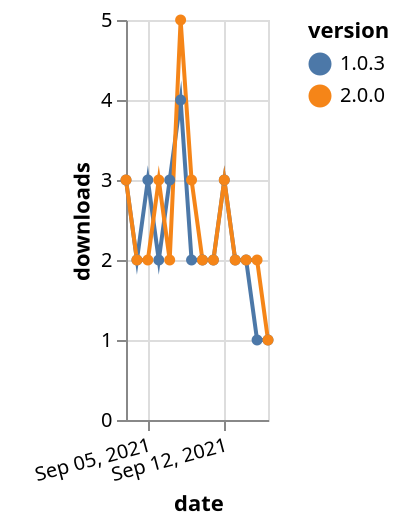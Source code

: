 {"$schema": "https://vega.github.io/schema/vega-lite/v5.json", "description": "A simple bar chart with embedded data.", "data": {"values": [{"date": "2021-09-03", "total": 2199, "delta": 3, "version": "1.0.3"}, {"date": "2021-09-04", "total": 2201, "delta": 2, "version": "1.0.3"}, {"date": "2021-09-05", "total": 2204, "delta": 3, "version": "1.0.3"}, {"date": "2021-09-06", "total": 2206, "delta": 2, "version": "1.0.3"}, {"date": "2021-09-07", "total": 2209, "delta": 3, "version": "1.0.3"}, {"date": "2021-09-08", "total": 2213, "delta": 4, "version": "1.0.3"}, {"date": "2021-09-09", "total": 2215, "delta": 2, "version": "1.0.3"}, {"date": "2021-09-10", "total": 2217, "delta": 2, "version": "1.0.3"}, {"date": "2021-09-11", "total": 2219, "delta": 2, "version": "1.0.3"}, {"date": "2021-09-12", "total": 2222, "delta": 3, "version": "1.0.3"}, {"date": "2021-09-13", "total": 2224, "delta": 2, "version": "1.0.3"}, {"date": "2021-09-14", "total": 2226, "delta": 2, "version": "1.0.3"}, {"date": "2021-09-15", "total": 2227, "delta": 1, "version": "1.0.3"}, {"date": "2021-09-16", "total": 2228, "delta": 1, "version": "1.0.3"}, {"date": "2021-09-03", "total": 1629, "delta": 3, "version": "2.0.0"}, {"date": "2021-09-04", "total": 1631, "delta": 2, "version": "2.0.0"}, {"date": "2021-09-05", "total": 1633, "delta": 2, "version": "2.0.0"}, {"date": "2021-09-06", "total": 1636, "delta": 3, "version": "2.0.0"}, {"date": "2021-09-07", "total": 1638, "delta": 2, "version": "2.0.0"}, {"date": "2021-09-08", "total": 1643, "delta": 5, "version": "2.0.0"}, {"date": "2021-09-09", "total": 1646, "delta": 3, "version": "2.0.0"}, {"date": "2021-09-10", "total": 1648, "delta": 2, "version": "2.0.0"}, {"date": "2021-09-11", "total": 1650, "delta": 2, "version": "2.0.0"}, {"date": "2021-09-12", "total": 1653, "delta": 3, "version": "2.0.0"}, {"date": "2021-09-13", "total": 1655, "delta": 2, "version": "2.0.0"}, {"date": "2021-09-14", "total": 1657, "delta": 2, "version": "2.0.0"}, {"date": "2021-09-15", "total": 1659, "delta": 2, "version": "2.0.0"}, {"date": "2021-09-16", "total": 1660, "delta": 1, "version": "2.0.0"}]}, "width": "container", "mark": {"type": "line", "point": {"filled": true}}, "encoding": {"x": {"field": "date", "type": "temporal", "timeUnit": "yearmonthdate", "title": "date", "axis": {"labelAngle": -15}}, "y": {"field": "delta", "type": "quantitative", "title": "downloads"}, "color": {"field": "version", "type": "nominal"}, "tooltip": {"field": "delta"}}}